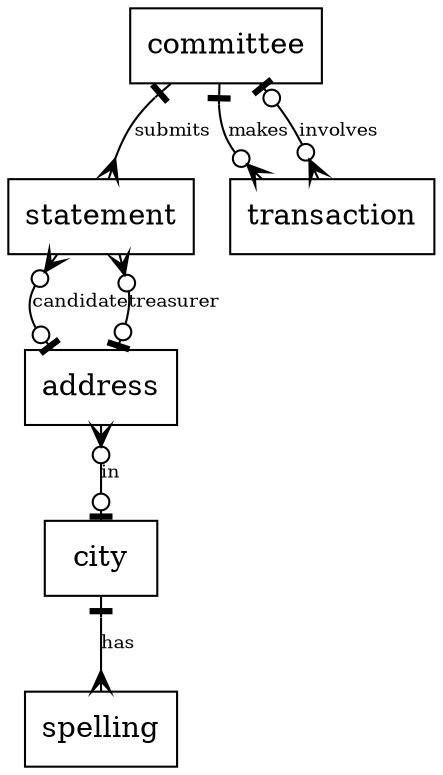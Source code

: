 digraph erd {
	
    committee [shape=box];
    statement [shape=box];
    transaction [shape=box];
    city [shape=box];
    spelling [shape=box];
    address [shape=box];

	committee -> statement [label="submits", fontsize="9pt", dir=both, arrowtail=nonetee, arrowhead=crow];
	statement -> address [label="candidate", fontsize="9pt", dir=both, arrowtail=crowodot, arrowhead=teeodot];
	statement -> address [label="treasurer", fontsize="9pt", dir=both, arrowtail=crowodot, arrowhead=teeodot];
	committee -> transaction [label="makes", fontsize="9pt", dir=both, arrowtail=nonetee, arrowhead=crowodot];
	transaction -> committee [label="involves", fontsize="9pt", dir=both, arrowtail=crowodot, arrowhead=teeodot];
    address -> city[label="in", fontsize="9pt", dir=both, arrowtail=crowodot, arrowhead=teeodot];
    city -> spelling [label="has", fontsize="9pt", dir=both, arrowtail=nonetee, arrowhead=crow];

    // {rank = same; student; "comment";}
    // {rank = max; problem;}
}
